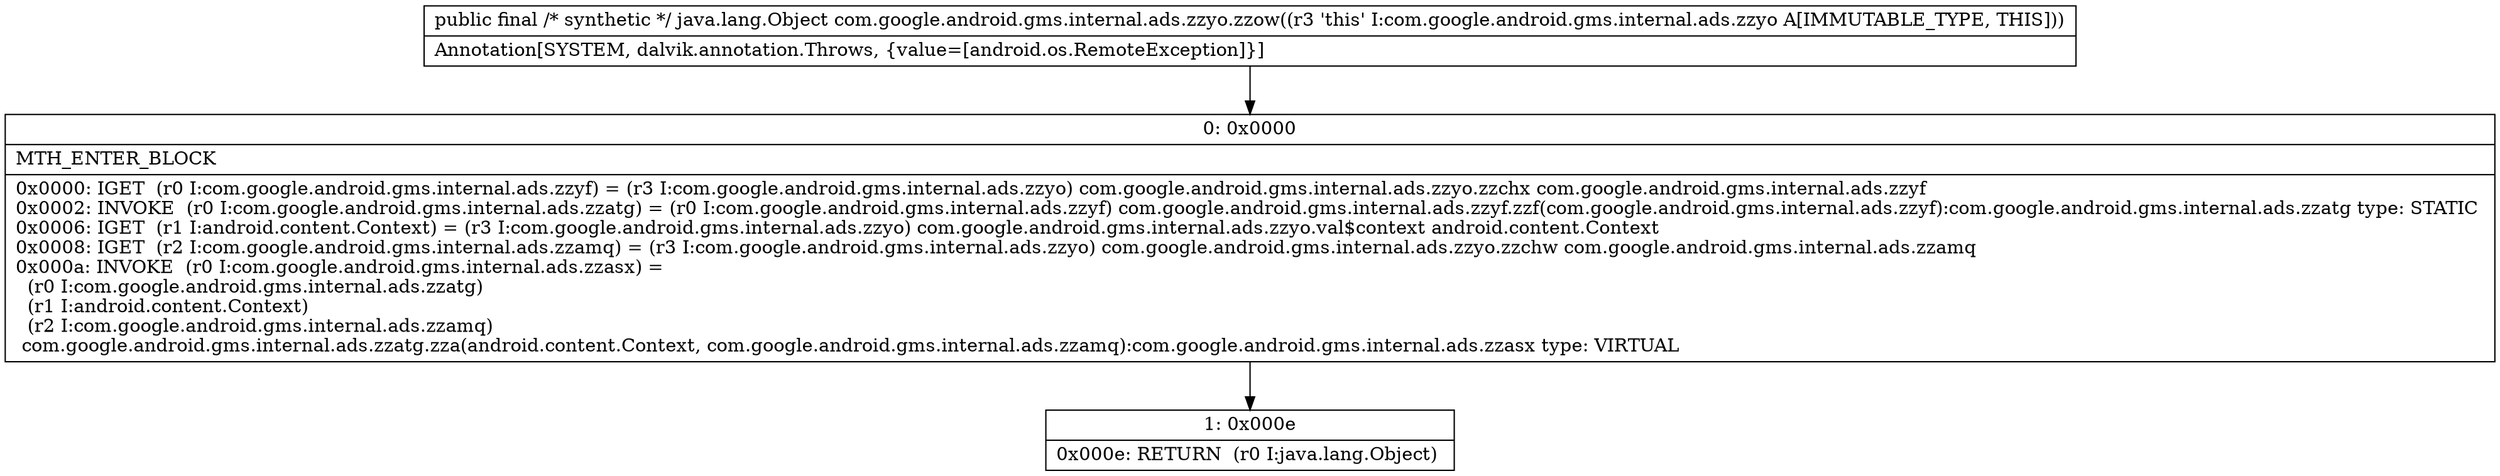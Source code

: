 digraph "CFG forcom.google.android.gms.internal.ads.zzyo.zzow()Ljava\/lang\/Object;" {
Node_0 [shape=record,label="{0\:\ 0x0000|MTH_ENTER_BLOCK\l|0x0000: IGET  (r0 I:com.google.android.gms.internal.ads.zzyf) = (r3 I:com.google.android.gms.internal.ads.zzyo) com.google.android.gms.internal.ads.zzyo.zzchx com.google.android.gms.internal.ads.zzyf \l0x0002: INVOKE  (r0 I:com.google.android.gms.internal.ads.zzatg) = (r0 I:com.google.android.gms.internal.ads.zzyf) com.google.android.gms.internal.ads.zzyf.zzf(com.google.android.gms.internal.ads.zzyf):com.google.android.gms.internal.ads.zzatg type: STATIC \l0x0006: IGET  (r1 I:android.content.Context) = (r3 I:com.google.android.gms.internal.ads.zzyo) com.google.android.gms.internal.ads.zzyo.val$context android.content.Context \l0x0008: IGET  (r2 I:com.google.android.gms.internal.ads.zzamq) = (r3 I:com.google.android.gms.internal.ads.zzyo) com.google.android.gms.internal.ads.zzyo.zzchw com.google.android.gms.internal.ads.zzamq \l0x000a: INVOKE  (r0 I:com.google.android.gms.internal.ads.zzasx) = \l  (r0 I:com.google.android.gms.internal.ads.zzatg)\l  (r1 I:android.content.Context)\l  (r2 I:com.google.android.gms.internal.ads.zzamq)\l com.google.android.gms.internal.ads.zzatg.zza(android.content.Context, com.google.android.gms.internal.ads.zzamq):com.google.android.gms.internal.ads.zzasx type: VIRTUAL \l}"];
Node_1 [shape=record,label="{1\:\ 0x000e|0x000e: RETURN  (r0 I:java.lang.Object) \l}"];
MethodNode[shape=record,label="{public final \/* synthetic *\/ java.lang.Object com.google.android.gms.internal.ads.zzyo.zzow((r3 'this' I:com.google.android.gms.internal.ads.zzyo A[IMMUTABLE_TYPE, THIS]))  | Annotation[SYSTEM, dalvik.annotation.Throws, \{value=[android.os.RemoteException]\}]\l}"];
MethodNode -> Node_0;
Node_0 -> Node_1;
}

